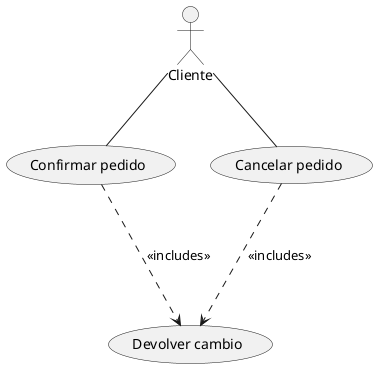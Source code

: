 @startuml
:Cliente: as actor1
(Confirmar pedido) as UC1
(Cancelar pedido) as UC2
(Devolver cambio) as UC3

actor1--UC1
actor1--UC2
UC1 ...> UC3 : <<includes>>
UC2 ...> UC3 : <<includes>>
@enduml